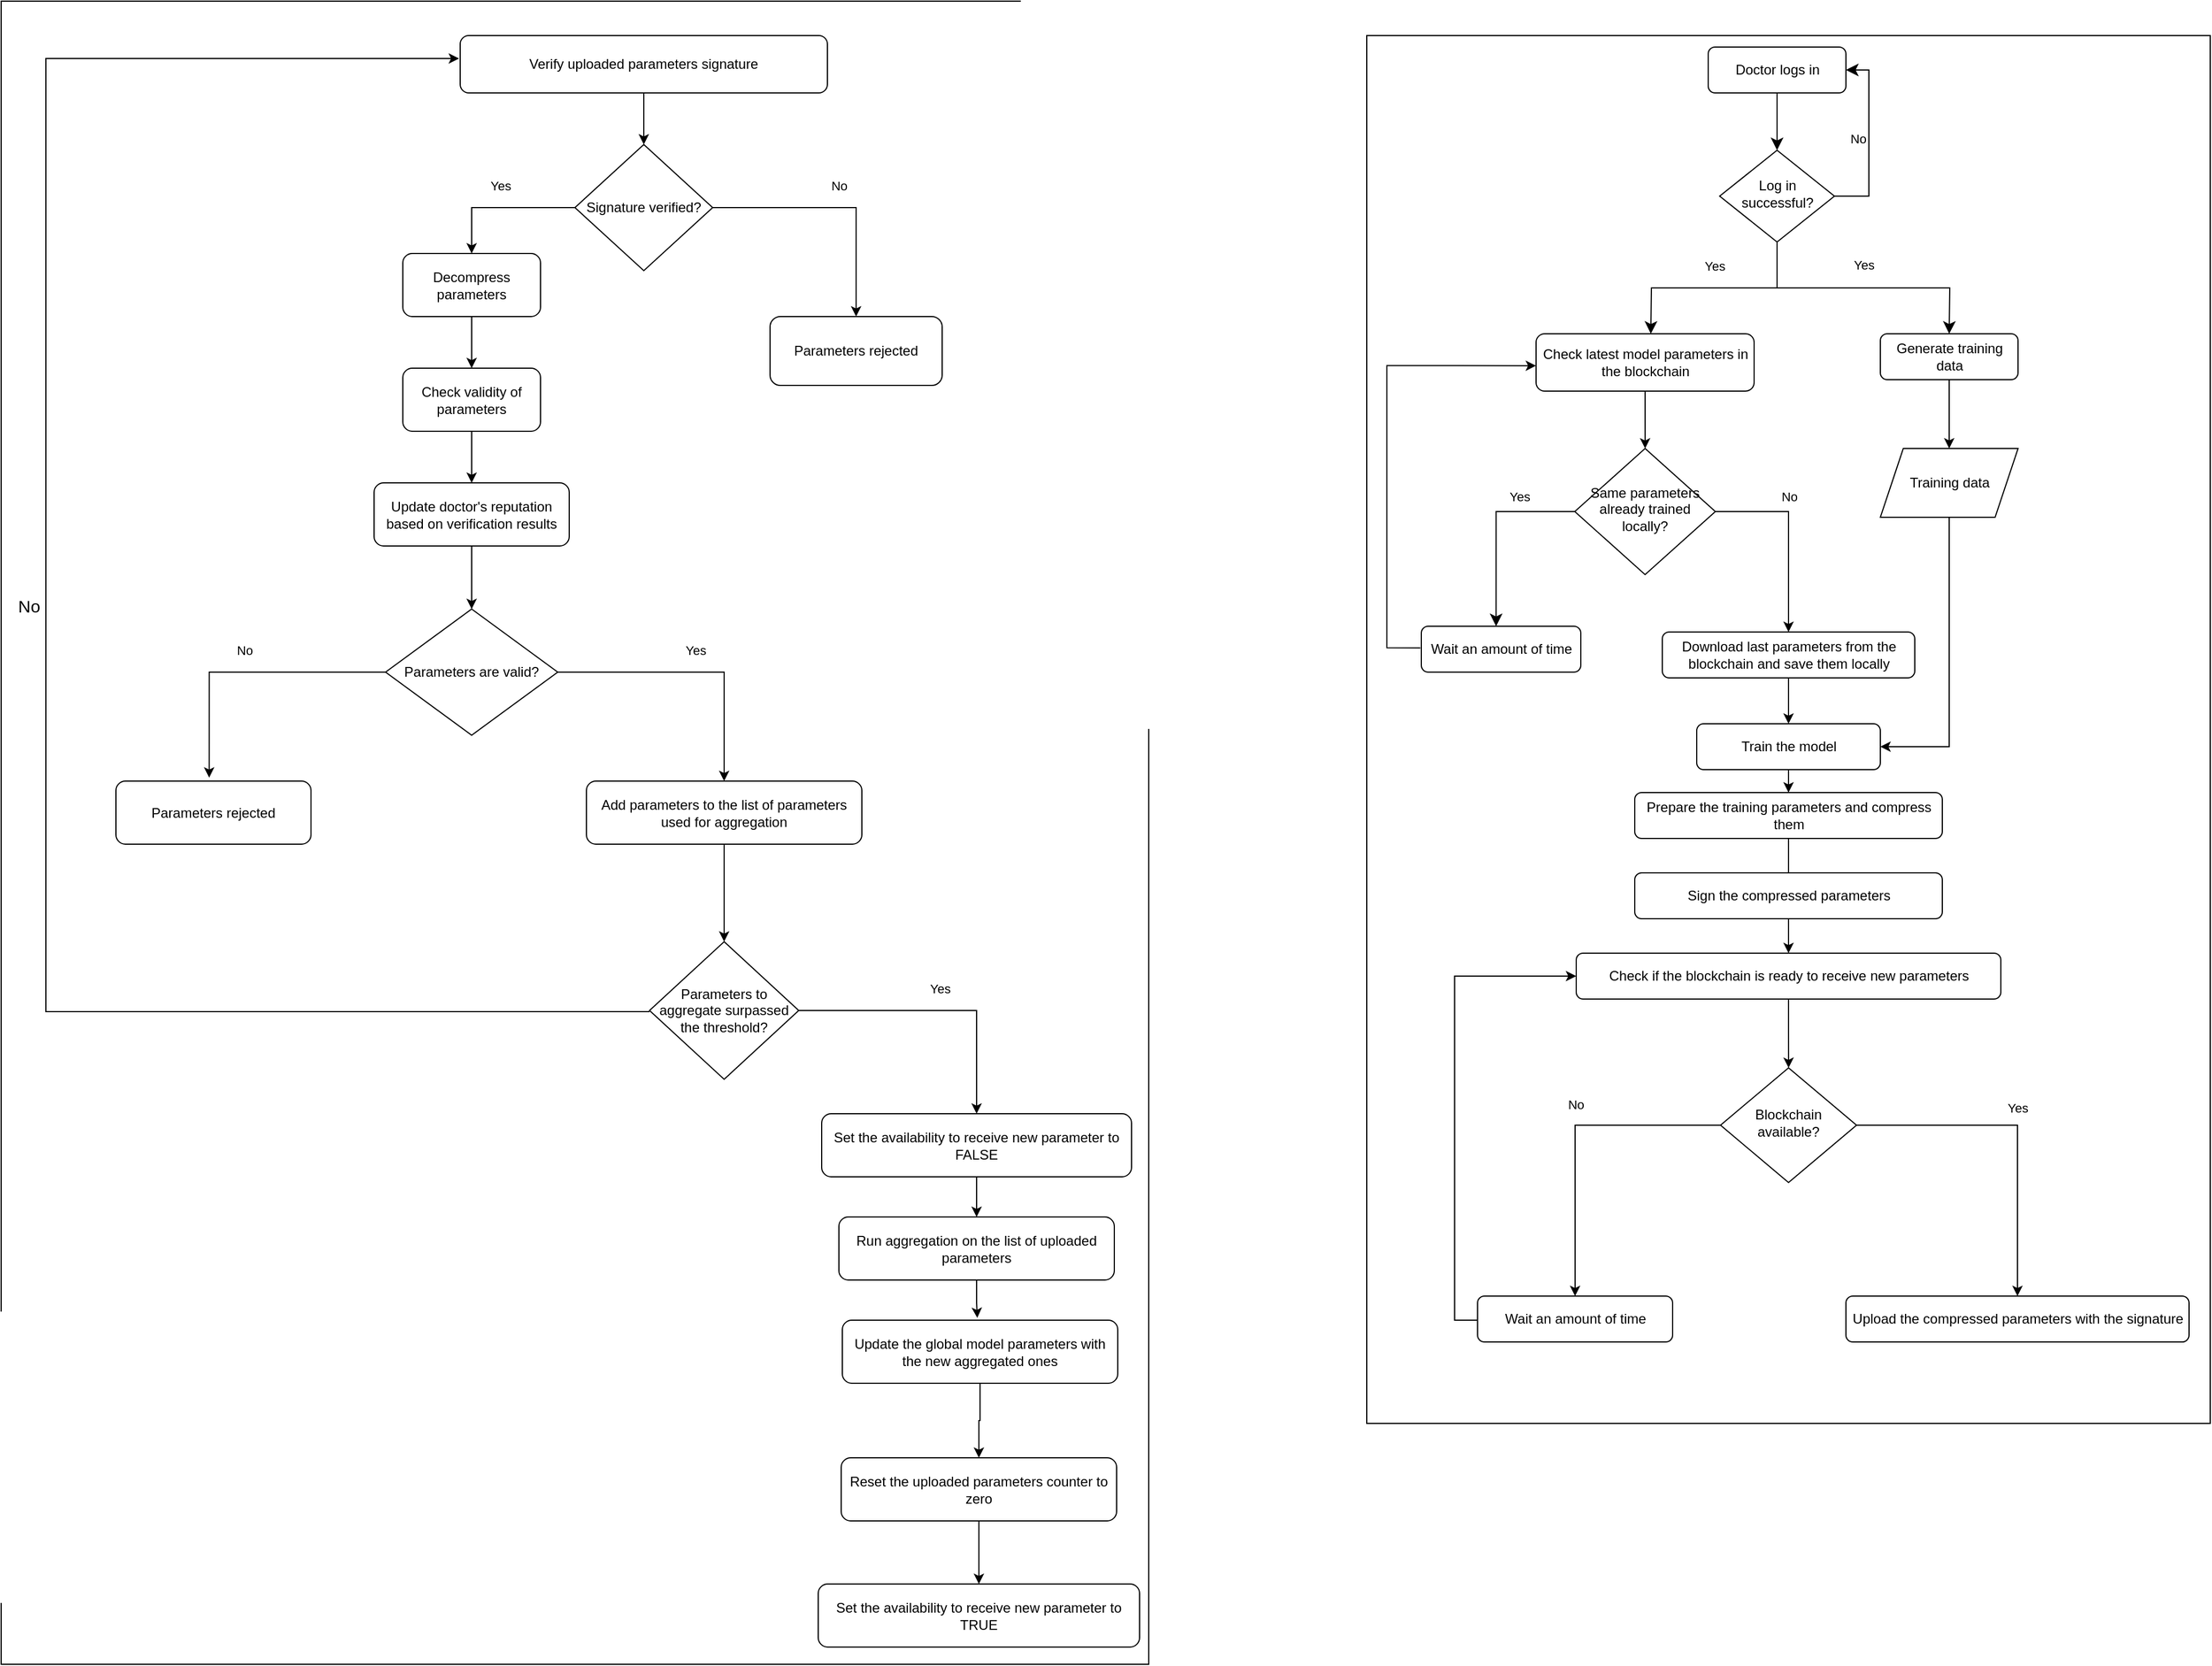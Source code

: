 <mxfile version="21.5.2" type="github">
  <diagram id="C5RBs43oDa-KdzZeNtuy" name="Page-1">
    <mxGraphModel dx="2614" dy="537" grid="1" gridSize="10" guides="1" tooltips="1" connect="1" arrows="1" fold="1" page="1" pageScale="1" pageWidth="827" pageHeight="1169" math="0" shadow="0">
      <root>
        <mxCell id="WIyWlLk6GJQsqaUBKTNV-0" />
        <mxCell id="WIyWlLk6GJQsqaUBKTNV-1" parent="WIyWlLk6GJQsqaUBKTNV-0" />
        <mxCell id="_AjF4Cdxy0v_PtBoaZ_c-81" value="" style="group" parent="WIyWlLk6GJQsqaUBKTNV-1" vertex="1" connectable="0">
          <mxGeometry x="-150" y="90" width="735" height="1210" as="geometry" />
        </mxCell>
        <mxCell id="_AjF4Cdxy0v_PtBoaZ_c-77" value="-+" style="rounded=0;whiteSpace=wrap;html=1;fillColor=#FFFFFF;" parent="_AjF4Cdxy0v_PtBoaZ_c-81" vertex="1">
          <mxGeometry width="735" height="1210" as="geometry" />
        </mxCell>
        <mxCell id="WIyWlLk6GJQsqaUBKTNV-3" value="Doctor logs in" style="rounded=1;whiteSpace=wrap;html=1;fontSize=12;glass=0;strokeWidth=1;shadow=0;fillColor=#FFFFFF;fontColor=#000000;strokeColor=#000000;" parent="_AjF4Cdxy0v_PtBoaZ_c-81" vertex="1">
          <mxGeometry x="297.5" y="10" width="120" height="40" as="geometry" />
        </mxCell>
        <mxCell id="WIyWlLk6GJQsqaUBKTNV-4" value="Yes" style="rounded=0;html=1;jettySize=auto;orthogonalLoop=1;fontSize=11;endArrow=classic;endFill=1;endSize=8;strokeWidth=1;shadow=0;labelBackgroundColor=none;edgeStyle=orthogonalEdgeStyle;exitX=0.5;exitY=1;exitDx=0;exitDy=0;fontColor=#000000;strokeColor=#000000;" parent="_AjF4Cdxy0v_PtBoaZ_c-81" source="WIyWlLk6GJQsqaUBKTNV-6" edge="1">
          <mxGeometry y="20" relative="1" as="geometry">
            <mxPoint as="offset" />
            <mxPoint x="507.5" y="260" as="targetPoint" />
          </mxGeometry>
        </mxCell>
        <mxCell id="WIyWlLk6GJQsqaUBKTNV-5" value="No" style="edgeStyle=orthogonalEdgeStyle;rounded=0;html=1;jettySize=auto;orthogonalLoop=1;fontSize=11;endArrow=classic;endFill=1;endSize=8;strokeWidth=1;shadow=0;labelBackgroundColor=none;entryX=1;entryY=0.5;entryDx=0;entryDy=0;fontColor=#000000;strokeColor=#000000;" parent="_AjF4Cdxy0v_PtBoaZ_c-81" target="WIyWlLk6GJQsqaUBKTNV-3" edge="1">
          <mxGeometry y="10" relative="1" as="geometry">
            <mxPoint as="offset" />
            <mxPoint x="407.499" y="140.023" as="sourcePoint" />
            <mxPoint x="467.47" y="70" as="targetPoint" />
            <Array as="points">
              <mxPoint x="437.5" y="140" />
              <mxPoint x="437.5" y="30" />
            </Array>
          </mxGeometry>
        </mxCell>
        <mxCell id="WIyWlLk6GJQsqaUBKTNV-6" value="Log in successful?" style="rhombus;whiteSpace=wrap;html=1;shadow=0;fontFamily=Helvetica;fontSize=12;align=center;strokeWidth=1;spacing=6;spacingTop=-4;fillColor=#FFFFFF;fontColor=#000000;strokeColor=#000000;" parent="_AjF4Cdxy0v_PtBoaZ_c-81" vertex="1">
          <mxGeometry x="307.5" y="100" width="100" height="80" as="geometry" />
        </mxCell>
        <mxCell id="WIyWlLk6GJQsqaUBKTNV-2" value="" style="rounded=0;html=1;jettySize=auto;orthogonalLoop=1;fontSize=11;endArrow=classic;endFill=1;endSize=8;strokeWidth=1;shadow=0;labelBackgroundColor=none;edgeStyle=orthogonalEdgeStyle;fontColor=#000000;strokeColor=#000000;" parent="_AjF4Cdxy0v_PtBoaZ_c-81" source="WIyWlLk6GJQsqaUBKTNV-3" target="WIyWlLk6GJQsqaUBKTNV-6" edge="1">
          <mxGeometry relative="1" as="geometry" />
        </mxCell>
        <mxCell id="WIyWlLk6GJQsqaUBKTNV-12" value="Generate training data" style="rounded=1;whiteSpace=wrap;html=1;fontSize=12;glass=0;strokeWidth=1;shadow=0;fillColor=#FFFFFF;fontColor=#000000;strokeColor=#000000;" parent="_AjF4Cdxy0v_PtBoaZ_c-81" vertex="1">
          <mxGeometry x="447.5" y="260" width="120" height="40" as="geometry" />
        </mxCell>
        <mxCell id="_AjF4Cdxy0v_PtBoaZ_c-0" value="Training data" style="shape=parallelogram;perimeter=parallelogramPerimeter;whiteSpace=wrap;html=1;fixedSize=1;fillColor=#FFFFFF;fontColor=#000000;strokeColor=#000000;" parent="_AjF4Cdxy0v_PtBoaZ_c-81" vertex="1">
          <mxGeometry x="447.5" y="360" width="120" height="60" as="geometry" />
        </mxCell>
        <mxCell id="_AjF4Cdxy0v_PtBoaZ_c-1" value="" style="edgeStyle=orthogonalEdgeStyle;rounded=0;orthogonalLoop=1;jettySize=auto;html=1;fontColor=#000000;strokeColor=#000000;" parent="_AjF4Cdxy0v_PtBoaZ_c-81" source="WIyWlLk6GJQsqaUBKTNV-12" target="_AjF4Cdxy0v_PtBoaZ_c-0" edge="1">
          <mxGeometry relative="1" as="geometry" />
        </mxCell>
        <mxCell id="_AjF4Cdxy0v_PtBoaZ_c-2" value="Check latest model parameters in the blockchain" style="rounded=1;whiteSpace=wrap;html=1;fontSize=12;glass=0;strokeWidth=1;shadow=0;fillColor=#FFFFFF;fontColor=#000000;strokeColor=#000000;" parent="_AjF4Cdxy0v_PtBoaZ_c-81" vertex="1">
          <mxGeometry x="147.5" y="260" width="190" height="50" as="geometry" />
        </mxCell>
        <mxCell id="_AjF4Cdxy0v_PtBoaZ_c-6" value="Same parameters already trained locally?" style="rhombus;whiteSpace=wrap;html=1;shadow=0;fontFamily=Helvetica;fontSize=12;align=center;strokeWidth=1;spacing=6;spacingTop=-4;fillColor=#FFFFFF;fontColor=#000000;strokeColor=#000000;" parent="_AjF4Cdxy0v_PtBoaZ_c-81" vertex="1">
          <mxGeometry x="181.25" y="360" width="122.5" height="110" as="geometry" />
        </mxCell>
        <mxCell id="_AjF4Cdxy0v_PtBoaZ_c-7" value="" style="edgeStyle=orthogonalEdgeStyle;rounded=0;orthogonalLoop=1;jettySize=auto;html=1;fontColor=#000000;strokeColor=#000000;" parent="_AjF4Cdxy0v_PtBoaZ_c-81" source="_AjF4Cdxy0v_PtBoaZ_c-2" target="_AjF4Cdxy0v_PtBoaZ_c-6" edge="1">
          <mxGeometry relative="1" as="geometry" />
        </mxCell>
        <mxCell id="_AjF4Cdxy0v_PtBoaZ_c-15" style="edgeStyle=orthogonalEdgeStyle;rounded=0;orthogonalLoop=1;jettySize=auto;html=1;exitX=-0.006;exitY=0.471;exitDx=0;exitDy=0;exitPerimeter=0;fontColor=#000000;strokeColor=#000000;" parent="_AjF4Cdxy0v_PtBoaZ_c-81" source="_AjF4Cdxy0v_PtBoaZ_c-8" edge="1">
          <mxGeometry relative="1" as="geometry">
            <mxPoint x="37.49" y="532.5" as="sourcePoint" />
            <mxPoint x="147.5" y="287.82" as="targetPoint" />
            <Array as="points">
              <mxPoint x="17.5" y="534" />
              <mxPoint x="17.5" y="288" />
            </Array>
          </mxGeometry>
        </mxCell>
        <mxCell id="_AjF4Cdxy0v_PtBoaZ_c-8" value="Wait an amount of time" style="rounded=1;whiteSpace=wrap;html=1;fontSize=12;glass=0;strokeWidth=1;shadow=0;fillColor=#FFFFFF;fontColor=#000000;strokeColor=#000000;" parent="_AjF4Cdxy0v_PtBoaZ_c-81" vertex="1">
          <mxGeometry x="47.5" y="515" width="139" height="40" as="geometry" />
        </mxCell>
        <mxCell id="_AjF4Cdxy0v_PtBoaZ_c-12" value="Yes" style="rounded=0;html=1;jettySize=auto;orthogonalLoop=1;fontSize=11;endArrow=classic;endFill=1;endSize=8;strokeWidth=1;shadow=0;labelBackgroundColor=none;edgeStyle=orthogonalEdgeStyle;exitX=0;exitY=0.5;exitDx=0;exitDy=0;entryX=0.469;entryY=0;entryDx=0;entryDy=0;entryPerimeter=0;labelPosition=center;verticalLabelPosition=top;align=center;verticalAlign=bottom;spacingBottom=20;fontColor=#000000;strokeColor=#000000;" parent="_AjF4Cdxy0v_PtBoaZ_c-81" source="_AjF4Cdxy0v_PtBoaZ_c-6" target="_AjF4Cdxy0v_PtBoaZ_c-8" edge="1">
          <mxGeometry y="20" relative="1" as="geometry">
            <mxPoint as="offset" />
            <mxPoint x="-3.03" y="410" as="sourcePoint" />
            <mxPoint x="146.97" y="490" as="targetPoint" />
          </mxGeometry>
        </mxCell>
        <mxCell id="_AjF4Cdxy0v_PtBoaZ_c-17" value="Yes" style="rounded=0;html=1;jettySize=auto;orthogonalLoop=1;fontSize=11;endArrow=classic;endFill=1;endSize=8;strokeWidth=1;shadow=0;labelBackgroundColor=none;edgeStyle=orthogonalEdgeStyle;exitX=0.5;exitY=1;exitDx=0;exitDy=0;fontColor=#000000;strokeColor=#000000;labelPosition=center;verticalLabelPosition=top;align=center;verticalAlign=bottom;spacingBottom=30;" parent="_AjF4Cdxy0v_PtBoaZ_c-81" source="WIyWlLk6GJQsqaUBKTNV-6" edge="1">
          <mxGeometry y="20" relative="1" as="geometry">
            <mxPoint as="offset" />
            <mxPoint x="97.5" y="180" as="sourcePoint" />
            <mxPoint x="247.5" y="260" as="targetPoint" />
          </mxGeometry>
        </mxCell>
        <mxCell id="_AjF4Cdxy0v_PtBoaZ_c-18" value="Download last parameters from the blockchain and save them locally" style="rounded=1;whiteSpace=wrap;html=1;fontSize=12;glass=0;strokeWidth=1;shadow=0;fillColor=#FFFFFF;fontColor=#000000;strokeColor=#000000;" parent="_AjF4Cdxy0v_PtBoaZ_c-81" vertex="1">
          <mxGeometry x="257.5" y="520" width="220" height="40" as="geometry" />
        </mxCell>
        <mxCell id="_AjF4Cdxy0v_PtBoaZ_c-79" value="No" style="edgeStyle=orthogonalEdgeStyle;rounded=0;orthogonalLoop=1;jettySize=auto;html=1;exitX=1;exitY=0.5;exitDx=0;exitDy=0;entryX=0.5;entryY=0;entryDx=0;entryDy=0;strokeColor=#000000;labelBackgroundColor=none;fontColor=#000000;labelPosition=center;verticalLabelPosition=top;align=center;verticalAlign=bottom;spacingBottom=25;" parent="_AjF4Cdxy0v_PtBoaZ_c-81" source="_AjF4Cdxy0v_PtBoaZ_c-6" target="_AjF4Cdxy0v_PtBoaZ_c-18" edge="1">
          <mxGeometry relative="1" as="geometry" />
        </mxCell>
        <mxCell id="_AjF4Cdxy0v_PtBoaZ_c-22" value="Train the model" style="rounded=1;whiteSpace=wrap;html=1;fontSize=12;glass=0;strokeWidth=1;shadow=0;fillColor=#FFFFFF;fontColor=#000000;strokeColor=#000000;" parent="_AjF4Cdxy0v_PtBoaZ_c-81" vertex="1">
          <mxGeometry x="287.5" y="600" width="160" height="40" as="geometry" />
        </mxCell>
        <mxCell id="_AjF4Cdxy0v_PtBoaZ_c-24" style="edgeStyle=orthogonalEdgeStyle;rounded=0;orthogonalLoop=1;jettySize=auto;html=1;entryX=1;entryY=0.5;entryDx=0;entryDy=0;fontColor=#000000;strokeColor=#000000;" parent="_AjF4Cdxy0v_PtBoaZ_c-81" source="_AjF4Cdxy0v_PtBoaZ_c-0" target="_AjF4Cdxy0v_PtBoaZ_c-22" edge="1">
          <mxGeometry relative="1" as="geometry" />
        </mxCell>
        <mxCell id="_AjF4Cdxy0v_PtBoaZ_c-25" value="Check if the blockchain is ready to receive new parameters" style="rounded=1;whiteSpace=wrap;html=1;fontSize=12;glass=0;strokeWidth=1;shadow=0;fillColor=#FFFFFF;fontColor=#000000;strokeColor=#000000;" parent="_AjF4Cdxy0v_PtBoaZ_c-81" vertex="1">
          <mxGeometry x="182.5" y="800" width="370" height="40" as="geometry" />
        </mxCell>
        <mxCell id="_AjF4Cdxy0v_PtBoaZ_c-23" value="" style="edgeStyle=orthogonalEdgeStyle;rounded=0;orthogonalLoop=1;jettySize=auto;html=1;fontColor=#000000;strokeColor=#000000;" parent="_AjF4Cdxy0v_PtBoaZ_c-81" source="_AjF4Cdxy0v_PtBoaZ_c-18" target="_AjF4Cdxy0v_PtBoaZ_c-22" edge="1">
          <mxGeometry relative="1" as="geometry" />
        </mxCell>
        <mxCell id="_AjF4Cdxy0v_PtBoaZ_c-61" value="Blockchain available?" style="rhombus;whiteSpace=wrap;html=1;shadow=0;fontFamily=Helvetica;fontSize=12;align=center;strokeWidth=1;spacing=6;spacingTop=-4;fillColor=#FFFFFF;fontColor=#000000;strokeColor=#000000;" parent="_AjF4Cdxy0v_PtBoaZ_c-81" vertex="1">
          <mxGeometry x="308.25" y="900" width="118.5" height="100" as="geometry" />
        </mxCell>
        <mxCell id="_AjF4Cdxy0v_PtBoaZ_c-62" value="" style="edgeStyle=orthogonalEdgeStyle;rounded=0;orthogonalLoop=1;jettySize=auto;html=1;labelBackgroundColor=default;fontColor=#000000;strokeColor=#000000;" parent="_AjF4Cdxy0v_PtBoaZ_c-81" source="_AjF4Cdxy0v_PtBoaZ_c-25" target="_AjF4Cdxy0v_PtBoaZ_c-61" edge="1">
          <mxGeometry relative="1" as="geometry" />
        </mxCell>
        <mxCell id="_AjF4Cdxy0v_PtBoaZ_c-64" value="" style="edgeStyle=orthogonalEdgeStyle;rounded=0;orthogonalLoop=1;jettySize=auto;html=1;fontColor=#000000;strokeColor=#000000;" parent="_AjF4Cdxy0v_PtBoaZ_c-81" source="_AjF4Cdxy0v_PtBoaZ_c-22" target="_AjF4Cdxy0v_PtBoaZ_c-63" edge="1">
          <mxGeometry relative="1" as="geometry">
            <mxPoint x="367.5" y="670" as="sourcePoint" />
            <mxPoint x="367.5" y="790" as="targetPoint" />
          </mxGeometry>
        </mxCell>
        <mxCell id="_AjF4Cdxy0v_PtBoaZ_c-63" value="Prepare the training parameters and compress them" style="rounded=1;whiteSpace=wrap;html=1;fontSize=12;glass=0;strokeWidth=1;shadow=0;fillColor=#FFFFFF;fontColor=#000000;strokeColor=#000000;" parent="_AjF4Cdxy0v_PtBoaZ_c-81" vertex="1">
          <mxGeometry x="233.5" y="660" width="268" height="40" as="geometry" />
        </mxCell>
        <mxCell id="_AjF4Cdxy0v_PtBoaZ_c-26" value="" style="edgeStyle=orthogonalEdgeStyle;rounded=0;orthogonalLoop=1;jettySize=auto;html=1;fontColor=#000000;strokeColor=#000000;" parent="_AjF4Cdxy0v_PtBoaZ_c-81" source="_AjF4Cdxy0v_PtBoaZ_c-63" target="_AjF4Cdxy0v_PtBoaZ_c-25" edge="1">
          <mxGeometry relative="1" as="geometry" />
        </mxCell>
        <mxCell id="_AjF4Cdxy0v_PtBoaZ_c-65" value="Upload the compressed parameters with the signature" style="rounded=1;whiteSpace=wrap;html=1;fontSize=12;glass=0;strokeWidth=1;shadow=0;fillColor=#FFFFFF;fontColor=#000000;strokeColor=#000000;" parent="_AjF4Cdxy0v_PtBoaZ_c-81" vertex="1">
          <mxGeometry x="417.5" y="1099" width="299" height="40" as="geometry" />
        </mxCell>
        <mxCell id="_AjF4Cdxy0v_PtBoaZ_c-72" value="Yes" style="edgeStyle=orthogonalEdgeStyle;rounded=0;orthogonalLoop=1;jettySize=auto;html=1;entryX=0.5;entryY=0;entryDx=0;entryDy=0;exitX=1;exitY=0.5;exitDx=0;exitDy=0;labelPosition=center;verticalLabelPosition=top;align=center;verticalAlign=bottom;spacingTop=0;spacingBottom=10;fontColor=#000000;strokeColor=#000000;labelBackgroundColor=none;" parent="_AjF4Cdxy0v_PtBoaZ_c-81" source="_AjF4Cdxy0v_PtBoaZ_c-61" target="_AjF4Cdxy0v_PtBoaZ_c-65" edge="1">
          <mxGeometry relative="1" as="geometry" />
        </mxCell>
        <mxCell id="_AjF4Cdxy0v_PtBoaZ_c-69" style="edgeStyle=orthogonalEdgeStyle;rounded=0;orthogonalLoop=1;jettySize=auto;html=1;entryX=0;entryY=0.5;entryDx=0;entryDy=0;exitX=0;exitY=0.5;exitDx=0;exitDy=0;fontColor=#000000;strokeColor=#000000;" parent="_AjF4Cdxy0v_PtBoaZ_c-81" source="_AjF4Cdxy0v_PtBoaZ_c-66" target="_AjF4Cdxy0v_PtBoaZ_c-25" edge="1">
          <mxGeometry relative="1" as="geometry">
            <Array as="points">
              <mxPoint x="117.5" y="1119" />
              <mxPoint x="76.5" y="1120" />
              <mxPoint x="76.5" y="820" />
            </Array>
          </mxGeometry>
        </mxCell>
        <mxCell id="_AjF4Cdxy0v_PtBoaZ_c-66" value="Wait an amount of time" style="rounded=1;whiteSpace=wrap;html=1;fontSize=12;glass=0;strokeWidth=1;shadow=0;fillColor=#FFFFFF;fontColor=#000000;strokeColor=#000000;" parent="_AjF4Cdxy0v_PtBoaZ_c-81" vertex="1">
          <mxGeometry x="96.5" y="1099" width="170" height="40" as="geometry" />
        </mxCell>
        <mxCell id="_AjF4Cdxy0v_PtBoaZ_c-70" value="No" style="edgeStyle=orthogonalEdgeStyle;rounded=0;orthogonalLoop=1;jettySize=auto;html=1;entryX=0.5;entryY=0;entryDx=0;entryDy=0;labelPosition=center;verticalLabelPosition=top;align=center;verticalAlign=bottom;spacingBottom=20;fontColor=#000000;strokeColor=#000000;labelBackgroundColor=none;" parent="_AjF4Cdxy0v_PtBoaZ_c-81" source="_AjF4Cdxy0v_PtBoaZ_c-61" target="_AjF4Cdxy0v_PtBoaZ_c-66" edge="1">
          <mxGeometry relative="1" as="geometry" />
        </mxCell>
        <mxCell id="TcvCWiGCXcqQKO5gOGTl-2" value="Sign the compressed parameters" style="rounded=1;whiteSpace=wrap;html=1;fontSize=12;glass=0;strokeWidth=1;shadow=0;fillColor=#FFFFFF;fontColor=#000000;strokeColor=#000000;" parent="_AjF4Cdxy0v_PtBoaZ_c-81" vertex="1">
          <mxGeometry x="233.5" y="730" width="268" height="40" as="geometry" />
        </mxCell>
        <mxCell id="TcvCWiGCXcqQKO5gOGTl-3" value="" style="group" parent="WIyWlLk6GJQsqaUBKTNV-1" vertex="1" connectable="0">
          <mxGeometry x="-1340" y="60" width="1000" height="1450" as="geometry" />
        </mxCell>
        <mxCell id="_AjF4Cdxy0v_PtBoaZ_c-82" value="" style="rounded=0;whiteSpace=wrap;html=1;fillColor=#FFFFFF;" parent="TcvCWiGCXcqQKO5gOGTl-3" vertex="1">
          <mxGeometry width="1000" height="1450" as="geometry" />
        </mxCell>
        <mxCell id="_AjF4Cdxy0v_PtBoaZ_c-27" value="Verify uploaded parameters signature" style="rounded=1;whiteSpace=wrap;html=1;fontSize=12;glass=0;strokeWidth=1;shadow=0;labelBackgroundColor=none;fontColor=#000000;strokeColor=#000000;fillColor=#FFFFFF;" parent="TcvCWiGCXcqQKO5gOGTl-3" vertex="1">
          <mxGeometry x="400" y="30" width="320" height="50" as="geometry" />
        </mxCell>
        <mxCell id="_AjF4Cdxy0v_PtBoaZ_c-29" value="Signature verified?" style="rhombus;whiteSpace=wrap;html=1;labelBackgroundColor=none;fontColor=#000000;strokeColor=#000000;fillColor=#FFFFFF;" parent="TcvCWiGCXcqQKO5gOGTl-3" vertex="1">
          <mxGeometry x="500" y="125" width="120" height="110" as="geometry" />
        </mxCell>
        <mxCell id="_AjF4Cdxy0v_PtBoaZ_c-30" value="" style="edgeStyle=orthogonalEdgeStyle;rounded=0;orthogonalLoop=1;jettySize=auto;html=1;labelBackgroundColor=default;fontColor=#000000;strokeColor=#000000;" parent="TcvCWiGCXcqQKO5gOGTl-3" source="_AjF4Cdxy0v_PtBoaZ_c-27" target="_AjF4Cdxy0v_PtBoaZ_c-29" edge="1">
          <mxGeometry relative="1" as="geometry" />
        </mxCell>
        <mxCell id="_AjF4Cdxy0v_PtBoaZ_c-31" value="Parameters rejected" style="rounded=1;whiteSpace=wrap;html=1;labelBackgroundColor=none;fontColor=#000000;strokeColor=#000000;fillColor=#FFFFFF;" parent="TcvCWiGCXcqQKO5gOGTl-3" vertex="1">
          <mxGeometry x="670" y="275" width="150" height="60" as="geometry" />
        </mxCell>
        <mxCell id="_AjF4Cdxy0v_PtBoaZ_c-32" value="No" style="edgeStyle=orthogonalEdgeStyle;rounded=0;orthogonalLoop=1;jettySize=auto;html=1;labelPosition=center;verticalLabelPosition=top;align=center;verticalAlign=bottom;spacingBottom=10;labelBackgroundColor=none;fontColor=#000000;strokeColor=#000000;" parent="TcvCWiGCXcqQKO5gOGTl-3" source="_AjF4Cdxy0v_PtBoaZ_c-29" target="_AjF4Cdxy0v_PtBoaZ_c-31" edge="1">
          <mxGeometry relative="1" as="geometry">
            <mxPoint x="730.037" y="275" as="targetPoint" />
          </mxGeometry>
        </mxCell>
        <mxCell id="_AjF4Cdxy0v_PtBoaZ_c-33" value="Decompress parameters" style="rounded=1;whiteSpace=wrap;html=1;labelBackgroundColor=none;fontColor=#000000;strokeColor=#000000;fillColor=#FFFFFF;" parent="TcvCWiGCXcqQKO5gOGTl-3" vertex="1">
          <mxGeometry x="350" y="220" width="120" height="55" as="geometry" />
        </mxCell>
        <mxCell id="_AjF4Cdxy0v_PtBoaZ_c-34" value="Yes" style="edgeStyle=orthogonalEdgeStyle;rounded=0;orthogonalLoop=1;jettySize=auto;html=1;entryX=0.5;entryY=0;entryDx=0;entryDy=0;labelPosition=center;verticalLabelPosition=top;align=center;verticalAlign=bottom;spacingBottom=10;labelBackgroundColor=none;fontColor=#000000;strokeColor=#000000;" parent="TcvCWiGCXcqQKO5gOGTl-3" source="_AjF4Cdxy0v_PtBoaZ_c-29" target="_AjF4Cdxy0v_PtBoaZ_c-33" edge="1">
          <mxGeometry relative="1" as="geometry" />
        </mxCell>
        <mxCell id="_AjF4Cdxy0v_PtBoaZ_c-39" value="Update doctor&#39;s reputation based on verification results" style="rounded=1;whiteSpace=wrap;html=1;labelBackgroundColor=none;fontColor=#000000;strokeColor=#000000;fillColor=#FFFFFF;" parent="TcvCWiGCXcqQKO5gOGTl-3" vertex="1">
          <mxGeometry x="325" y="420" width="170" height="55" as="geometry" />
        </mxCell>
        <mxCell id="_AjF4Cdxy0v_PtBoaZ_c-40" value="Parameters are valid?" style="rhombus;whiteSpace=wrap;html=1;labelBackgroundColor=none;fontColor=#000000;strokeColor=#000000;fillColor=#FFFFFF;" parent="TcvCWiGCXcqQKO5gOGTl-3" vertex="1">
          <mxGeometry x="335" y="530" width="150" height="110" as="geometry" />
        </mxCell>
        <mxCell id="_AjF4Cdxy0v_PtBoaZ_c-43" value="" style="edgeStyle=orthogonalEdgeStyle;rounded=0;orthogonalLoop=1;jettySize=auto;html=1;labelBackgroundColor=default;fontColor=#000000;strokeColor=#000000;" parent="TcvCWiGCXcqQKO5gOGTl-3" source="_AjF4Cdxy0v_PtBoaZ_c-39" target="_AjF4Cdxy0v_PtBoaZ_c-40" edge="1">
          <mxGeometry relative="1" as="geometry" />
        </mxCell>
        <mxCell id="_AjF4Cdxy0v_PtBoaZ_c-41" value="Add parameters to the list of parameters used for aggregation" style="rounded=1;whiteSpace=wrap;html=1;labelBackgroundColor=none;fontColor=#000000;strokeColor=#000000;fillColor=#FFFFFF;" parent="TcvCWiGCXcqQKO5gOGTl-3" vertex="1">
          <mxGeometry x="510" y="680" width="240" height="55" as="geometry" />
        </mxCell>
        <mxCell id="_AjF4Cdxy0v_PtBoaZ_c-45" value="Yes" style="edgeStyle=orthogonalEdgeStyle;rounded=0;orthogonalLoop=1;jettySize=auto;html=1;exitX=1;exitY=0.5;exitDx=0;exitDy=0;entryX=0.5;entryY=0;entryDx=0;entryDy=0;labelBackgroundColor=none;fontColor=#000000;strokeColor=#000000;labelPosition=center;verticalLabelPosition=top;align=center;verticalAlign=bottom;spacingBottom=10;" parent="TcvCWiGCXcqQKO5gOGTl-3" source="_AjF4Cdxy0v_PtBoaZ_c-40" target="_AjF4Cdxy0v_PtBoaZ_c-41" edge="1">
          <mxGeometry relative="1" as="geometry" />
        </mxCell>
        <mxCell id="_AjF4Cdxy0v_PtBoaZ_c-42" value="Parameters rejected" style="rounded=1;whiteSpace=wrap;html=1;labelBackgroundColor=none;fontColor=#000000;strokeColor=#000000;fillColor=#FFFFFF;" parent="TcvCWiGCXcqQKO5gOGTl-3" vertex="1">
          <mxGeometry x="100" y="680" width="170" height="55" as="geometry" />
        </mxCell>
        <mxCell id="_AjF4Cdxy0v_PtBoaZ_c-44" value="No" style="edgeStyle=orthogonalEdgeStyle;rounded=0;orthogonalLoop=1;jettySize=auto;html=1;entryX=0.478;entryY=-0.055;entryDx=0;entryDy=0;entryPerimeter=0;exitX=0;exitY=0.5;exitDx=0;exitDy=0;labelBackgroundColor=none;fontColor=#000000;strokeColor=#000000;labelPosition=center;verticalLabelPosition=top;align=center;verticalAlign=bottom;spacingBottom=10;" parent="TcvCWiGCXcqQKO5gOGTl-3" source="_AjF4Cdxy0v_PtBoaZ_c-40" target="_AjF4Cdxy0v_PtBoaZ_c-42" edge="1">
          <mxGeometry relative="1" as="geometry" />
        </mxCell>
        <mxCell id="_AjF4Cdxy0v_PtBoaZ_c-47" value="Parameters to aggregate surpassed the threshold?" style="rhombus;whiteSpace=wrap;html=1;labelBackgroundColor=none;fontColor=#000000;strokeColor=#000000;fillColor=#FFFFFF;" parent="TcvCWiGCXcqQKO5gOGTl-3" vertex="1">
          <mxGeometry x="565" y="820" width="130" height="120" as="geometry" />
        </mxCell>
        <mxCell id="_AjF4Cdxy0v_PtBoaZ_c-48" value="" style="edgeStyle=orthogonalEdgeStyle;rounded=0;orthogonalLoop=1;jettySize=auto;html=1;labelBackgroundColor=default;fontColor=#000000;strokeColor=#000000;" parent="TcvCWiGCXcqQKO5gOGTl-3" source="_AjF4Cdxy0v_PtBoaZ_c-41" target="_AjF4Cdxy0v_PtBoaZ_c-47" edge="1">
          <mxGeometry relative="1" as="geometry" />
        </mxCell>
        <mxCell id="_AjF4Cdxy0v_PtBoaZ_c-49" value="Set the availability to receive new parameter to FALSE" style="rounded=1;whiteSpace=wrap;html=1;labelBackgroundColor=none;fontColor=#000000;strokeColor=#000000;fillColor=#FFFFFF;" parent="TcvCWiGCXcqQKO5gOGTl-3" vertex="1">
          <mxGeometry x="715" y="970" width="270" height="55" as="geometry" />
        </mxCell>
        <mxCell id="_AjF4Cdxy0v_PtBoaZ_c-50" value="Yes" style="edgeStyle=orthogonalEdgeStyle;rounded=0;orthogonalLoop=1;jettySize=auto;html=1;entryX=0.5;entryY=0;entryDx=0;entryDy=0;labelPosition=center;verticalLabelPosition=top;align=center;verticalAlign=bottom;spacingBottom=10;labelBackgroundColor=none;fontColor=#000000;strokeColor=#000000;" parent="TcvCWiGCXcqQKO5gOGTl-3" source="_AjF4Cdxy0v_PtBoaZ_c-47" target="_AjF4Cdxy0v_PtBoaZ_c-49" edge="1">
          <mxGeometry relative="1" as="geometry" />
        </mxCell>
        <mxCell id="_AjF4Cdxy0v_PtBoaZ_c-51" value="Update the global model parameters with the new aggregated ones" style="rounded=1;whiteSpace=wrap;html=1;labelBackgroundColor=none;fontColor=#000000;strokeColor=#000000;fillColor=#FFFFFF;" parent="TcvCWiGCXcqQKO5gOGTl-3" vertex="1">
          <mxGeometry x="733" y="1150" width="240" height="55" as="geometry" />
        </mxCell>
        <mxCell id="_AjF4Cdxy0v_PtBoaZ_c-52" value="Reset the uploaded parameters counter to zero" style="rounded=1;whiteSpace=wrap;html=1;labelBackgroundColor=none;fontColor=#000000;strokeColor=#000000;fillColor=#FFFFFF;" parent="TcvCWiGCXcqQKO5gOGTl-3" vertex="1">
          <mxGeometry x="732" y="1270" width="240" height="55" as="geometry" />
        </mxCell>
        <mxCell id="_AjF4Cdxy0v_PtBoaZ_c-60" value="" style="edgeStyle=orthogonalEdgeStyle;rounded=0;orthogonalLoop=1;jettySize=auto;html=1;labelBackgroundColor=default;fontColor=#000000;strokeColor=#000000;" parent="TcvCWiGCXcqQKO5gOGTl-3" source="_AjF4Cdxy0v_PtBoaZ_c-51" target="_AjF4Cdxy0v_PtBoaZ_c-52" edge="1">
          <mxGeometry relative="1" as="geometry" />
        </mxCell>
        <mxCell id="_AjF4Cdxy0v_PtBoaZ_c-53" value="Set the availability to receive new parameter to TRUE" style="rounded=1;whiteSpace=wrap;html=1;labelBackgroundColor=none;fontColor=#000000;strokeColor=#000000;fillColor=#FFFFFF;" parent="TcvCWiGCXcqQKO5gOGTl-3" vertex="1">
          <mxGeometry x="712" y="1380" width="280" height="55" as="geometry" />
        </mxCell>
        <mxCell id="_AjF4Cdxy0v_PtBoaZ_c-58" value="" style="edgeStyle=orthogonalEdgeStyle;rounded=0;orthogonalLoop=1;jettySize=auto;html=1;labelBackgroundColor=default;fontColor=#000000;strokeColor=#000000;" parent="TcvCWiGCXcqQKO5gOGTl-3" source="_AjF4Cdxy0v_PtBoaZ_c-52" target="_AjF4Cdxy0v_PtBoaZ_c-53" edge="1">
          <mxGeometry relative="1" as="geometry" />
        </mxCell>
        <mxCell id="_AjF4Cdxy0v_PtBoaZ_c-56" value="" style="edgeStyle=orthogonalEdgeStyle;rounded=0;orthogonalLoop=1;jettySize=auto;html=1;entryX=0.49;entryY=-0.036;entryDx=0;entryDy=0;entryPerimeter=0;labelBackgroundColor=default;fontColor=#000000;strokeColor=#000000;" parent="TcvCWiGCXcqQKO5gOGTl-3" source="_AjF4Cdxy0v_PtBoaZ_c-54" target="_AjF4Cdxy0v_PtBoaZ_c-51" edge="1">
          <mxGeometry relative="1" as="geometry">
            <mxPoint x="850" y="1140" as="targetPoint" />
          </mxGeometry>
        </mxCell>
        <mxCell id="_AjF4Cdxy0v_PtBoaZ_c-54" value="Run aggregation on the list of uploaded parameters" style="rounded=1;whiteSpace=wrap;html=1;labelBackgroundColor=none;fontColor=#000000;strokeColor=#000000;fillColor=#FFFFFF;" parent="TcvCWiGCXcqQKO5gOGTl-3" vertex="1">
          <mxGeometry x="730" y="1060" width="240" height="55" as="geometry" />
        </mxCell>
        <mxCell id="_AjF4Cdxy0v_PtBoaZ_c-55" value="" style="edgeStyle=orthogonalEdgeStyle;rounded=0;orthogonalLoop=1;jettySize=auto;html=1;labelBackgroundColor=default;fontColor=#000000;strokeColor=#000000;" parent="TcvCWiGCXcqQKO5gOGTl-3" source="_AjF4Cdxy0v_PtBoaZ_c-49" target="_AjF4Cdxy0v_PtBoaZ_c-54" edge="1">
          <mxGeometry relative="1" as="geometry" />
        </mxCell>
        <mxCell id="_AjF4Cdxy0v_PtBoaZ_c-59" value="No" style="edgeStyle=orthogonalEdgeStyle;rounded=0;orthogonalLoop=1;jettySize=auto;html=1;entryX=0;entryY=0.25;entryDx=0;entryDy=0;labelPosition=center;verticalLabelPosition=top;align=center;verticalAlign=bottom;spacingBottom=10;exitX=0;exitY=0.504;exitDx=0;exitDy=0;spacingLeft=0;spacingRight=30;exitPerimeter=0;fontSize=15;labelBackgroundColor=none;fontColor=#000000;strokeColor=#000000;" parent="TcvCWiGCXcqQKO5gOGTl-3" edge="1">
          <mxGeometry relative="1" as="geometry">
            <mxPoint x="565" y="880.98" as="sourcePoint" />
            <mxPoint x="399" y="50" as="targetPoint" />
            <Array as="points">
              <mxPoint x="39" y="881.5" />
              <mxPoint x="39" y="50.5" />
            </Array>
          </mxGeometry>
        </mxCell>
        <mxCell id="TcvCWiGCXcqQKO5gOGTl-1" value="" style="edgeStyle=orthogonalEdgeStyle;rounded=0;orthogonalLoop=1;jettySize=auto;html=1;entryX=0.5;entryY=0;entryDx=0;entryDy=0;labelBackgroundColor=default;fontColor=#000000;strokeColor=#000000;" parent="TcvCWiGCXcqQKO5gOGTl-3" source="_AjF4Cdxy0v_PtBoaZ_c-33" target="TcvCWiGCXcqQKO5gOGTl-0" edge="1">
          <mxGeometry relative="1" as="geometry">
            <mxPoint x="410" y="420" as="targetPoint" />
            <mxPoint x="410" y="275" as="sourcePoint" />
          </mxGeometry>
        </mxCell>
        <mxCell id="TcvCWiGCXcqQKO5gOGTl-0" value="Check validity of parameters" style="rounded=1;whiteSpace=wrap;html=1;labelBackgroundColor=none;fontColor=#000000;strokeColor=#000000;fillColor=#FFFFFF;" parent="TcvCWiGCXcqQKO5gOGTl-3" vertex="1">
          <mxGeometry x="350" y="320" width="120" height="55" as="geometry" />
        </mxCell>
        <mxCell id="_AjF4Cdxy0v_PtBoaZ_c-38" value="" style="edgeStyle=orthogonalEdgeStyle;rounded=0;orthogonalLoop=1;jettySize=auto;html=1;entryX=0.5;entryY=0;entryDx=0;entryDy=0;labelBackgroundColor=default;fontColor=#000000;strokeColor=#000000;" parent="TcvCWiGCXcqQKO5gOGTl-3" source="TcvCWiGCXcqQKO5gOGTl-0" target="_AjF4Cdxy0v_PtBoaZ_c-39" edge="1">
          <mxGeometry relative="1" as="geometry">
            <mxPoint x="410" y="400.0" as="targetPoint" />
          </mxGeometry>
        </mxCell>
      </root>
    </mxGraphModel>
  </diagram>
</mxfile>
